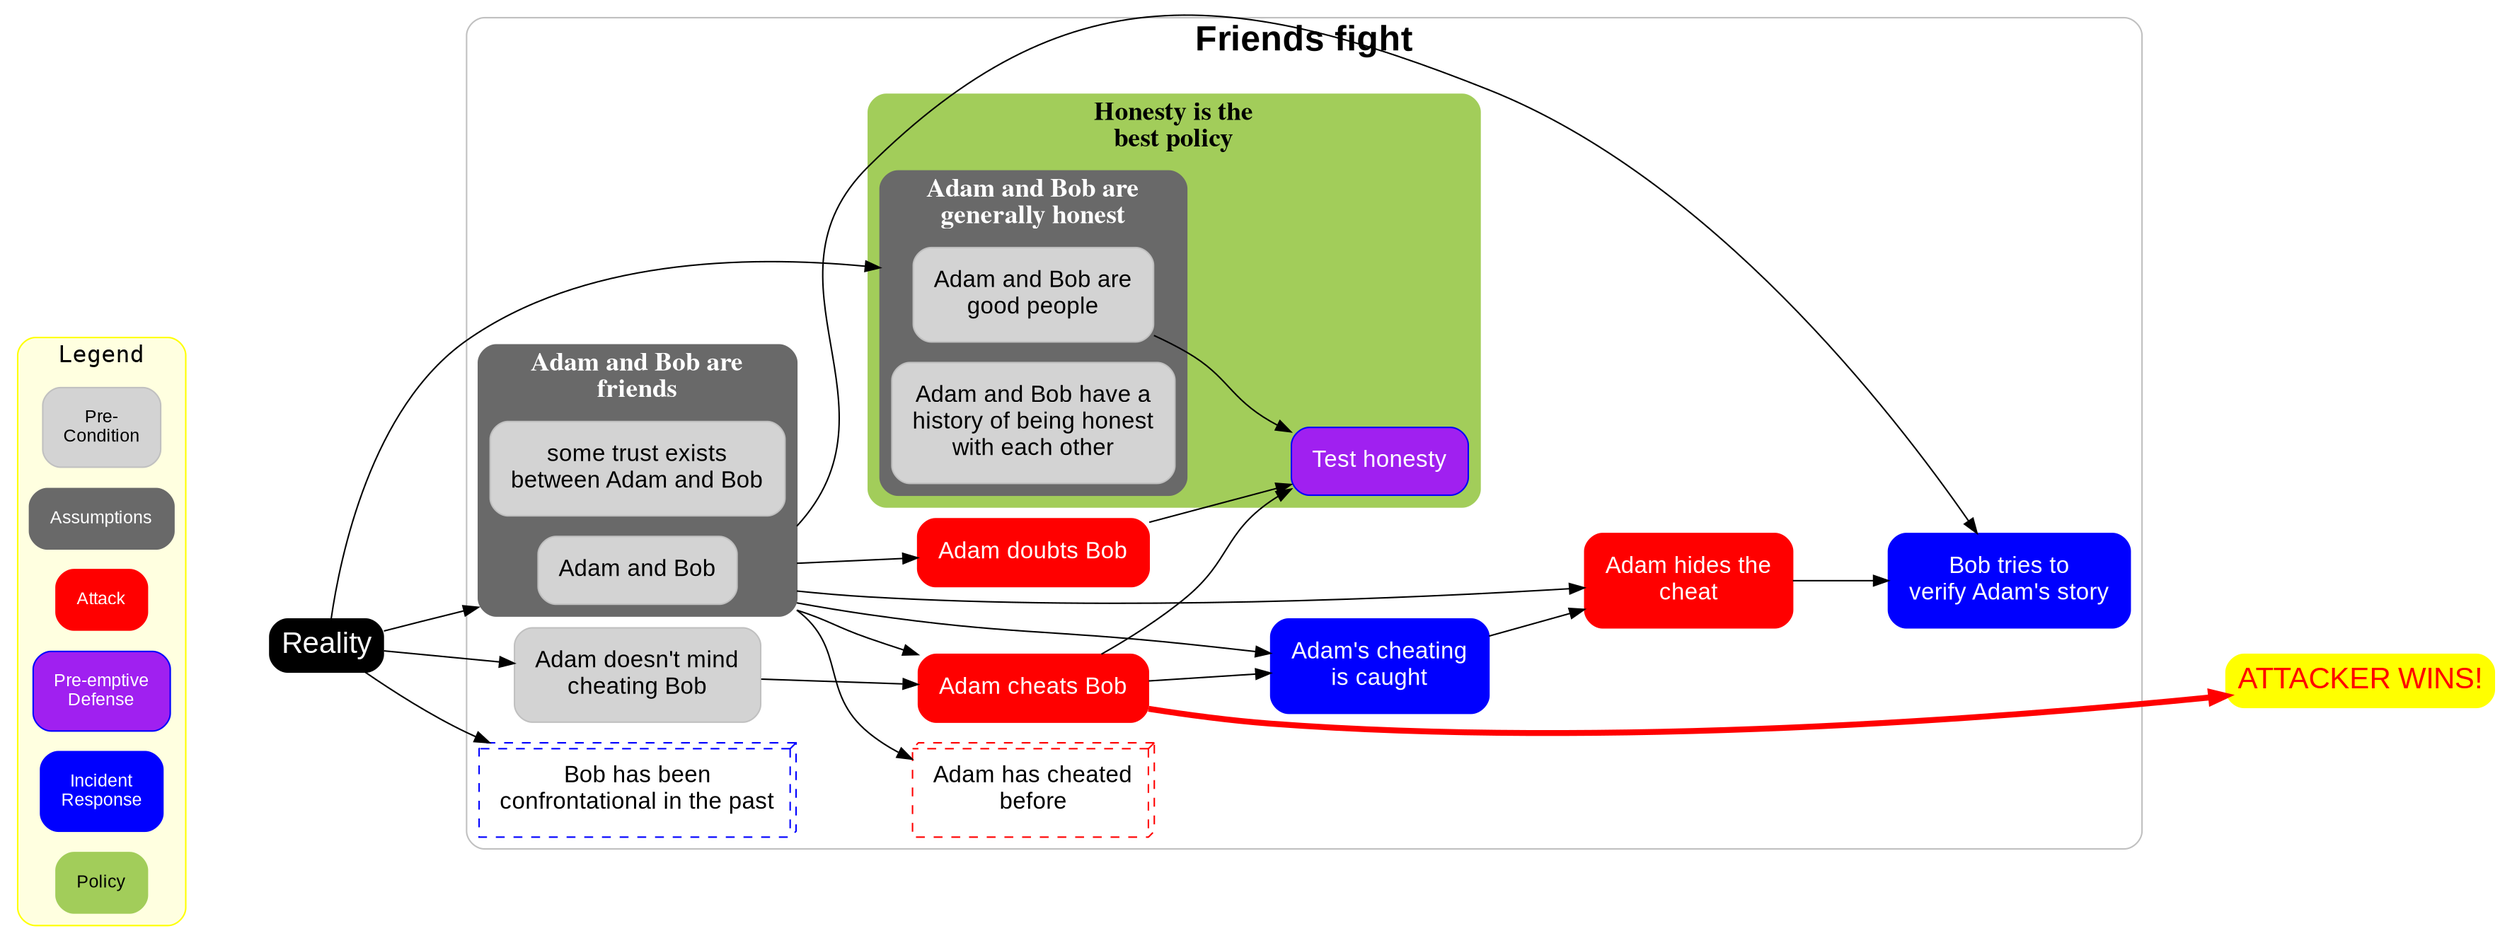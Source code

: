 digraph "top" {
  // Base Styling
  compound=true
  graph[style="filled, rounded" rankdir="LR" splines="true" overlap="false" nodesep="0.2" ranksep="0.9"];

  // Start and end nodes
  reality[ label="Reality"  fontname="Arial"  fontsize="20"  fontcolor="white"  fillcolor="black"  color="black"  shape="box"  style="filled, rounded" ]
  attacker_wins[ label="ATTACKER WINS!"  fontname="Arial"  fontsize="20"  fontcolor="red"  fillcolor="yellow"  color="yellow"  shape="box"  style="filled, rounded" ]
  subgraph cluster_Friends_fight {
    label=<<B>Friends fight</B>>
    graph[style="filled, rounded" rankdir="LR" splines="true" overlap="false" nodesep="0.2" ranksep="0.9" fontname="Arial"  fontsize="24"  fontcolor="black"  fillcolor="transparent"  color="gray" ];
    subgraph cluster_Adam_and_Bob_are_friends {
      label=<<B>Adam and Bob are<br></br>friends</B>>
      graph[style="filled, rounded" rankdir="LR" splines="true" overlap="false" nodesep="0.2" ranksep="0.9" fontname="Times"  fontsize="18"  fontcolor="white"  fillcolor="dimgray"  color="dimgray" ];
      some_trust_exists_between_Adam_and_Bob[label="some trust exists\nbetween Adam and Bob"  shape="box"  style="filled, rounded"  margin="0.2"  fontname="Arial"  fontsize="16"  fontcolor="black"  fillcolor="lightgray"  color="gray"]
      Adam_and_Bob[label="Adam and Bob"  shape="box"  style="filled, rounded"  margin="0.2"  fontname="Arial"  fontsize="16"  fontcolor="black"  fillcolor="lightgray"  color="gray"]
      {rank="same"; Adam_and_Bob; some_trust_exists_between_Adam_and_Bob; }
    }
    subgraph cluster_Honesty_is_the_best_policy {
      label=<<B>Honesty is the<br></br>best policy</B>>
      graph[style="filled, rounded" rankdir="LR" splines="true" overlap="false" nodesep="0.2" ranksep="0.9" fontname="Times"  fontsize="18"  fontcolor="black"  fillcolor="darkolivegreen3"  color="darkolivegreen3" ];
    subgraph cluster_Adam_and_Bob_are_generally_honest {
      label=<<B>Adam and Bob are<br></br>generally honest</B>>
      graph[style="filled, rounded" rankdir="LR" splines="true" overlap="false" nodesep="0.2" ranksep="0.9" fontname="Times"  fontsize="18"  fontcolor="white"  fillcolor="dimgray"  color="dimgray" ];
      Adam_and_Bob_are_good_people[label="Adam and Bob are\ngood people"  shape="box"  style="filled, rounded"  margin="0.2"  fontname="Arial"  fontsize="16"  fontcolor="black"  fillcolor="lightgray"  color="gray"]
      Adam_and_Bob_have_a_history_of_being_honest_with_each_other[label="Adam and Bob have a\nhistory of being honest\nwith each other"  shape="box"  style="filled, rounded"  margin="0.2"  fontname="Arial"  fontsize="16"  fontcolor="black"  fillcolor="lightgray"  color="gray"]
      {rank="same"; Adam_and_Bob_are_good_people; Adam_and_Bob_have_a_history_of_being_honest_with_each_other; }
    }
      Test_honesty[label="Test honesty"  shape="box"  style="filled, rounded"  margin="0.2"  fontname="Arial"  fontsize="16"  fontcolor="white"  fillcolor="purple"  color="blue"]
      {rank="same"; }
    }
    Adam_doubts_Bob[label="Adam doubts Bob"  shape="box"  style="filled, rounded"  margin="0.2"  fontname="Arial"  fontsize="16"  fontcolor="white"  fillcolor="red"  color="red"]
    Adam_doesnt_mind_cheating_Bob[label="Adam doesn't mind\ncheating Bob"  shape="box"  style="filled, rounded"  margin="0.2"  fontname="Arial"  fontsize="16"  fontcolor="black"  fillcolor="lightgray"  color="gray"]
    Bob_has_been_confrontational_in_the_past[label="Bob has been\nconfrontational in the past"  shape="box3d"  style="filled, dashed"  margin="0.2"  fontname="Arial"  fontsize="16"  fontcolor="black"  fillcolor="transparent"  color="blue"]
    Adams_cheating_is_caught[label="Adam's cheating\nis caught"  shape="box"  style="filled, rounded"  margin="0.2"  fontname="Arial"  fontsize="16"  fontcolor="white"  fillcolor="blue"  color="blue"]
    Bob_tries_to_verify_Adams_story[label="Bob tries to\nverify Adam's story"  shape="box"  style="filled, rounded"  margin="0.2"  fontname="Arial"  fontsize="16"  fontcolor="white"  fillcolor="blue"  color="blue"]
    Adam_cheats_Bob[label="Adam cheats Bob"  shape="box"  style="filled, rounded"  margin="0.2"  fontname="Arial"  fontsize="16"  fontcolor="white"  fillcolor="red"  color="red"]
    Adam_hides_the_cheat[label="Adam hides the\ncheat"  shape="box"  style="filled, rounded"  margin="0.2"  fontname="Arial"  fontsize="16"  fontcolor="white"  fillcolor="red"  color="red"]
    Adam_has_cheated_before[label="Adam has cheated\nbefore"  shape="box3d"  style="filled, dashed"  margin="0.2"  fontname="Arial"  fontsize="16"  fontcolor="black"  fillcolor="transparent"  color="red"]
    {rank="same"; Adam_doesnt_mind_cheating_Bob; }
  }
  Adam_and_Bob -> Adam_doubts_Bob[ltail=cluster_Adam_and_Bob_are_friends]
  Adam_and_Bob -> Adam_cheats_Bob[ltail=cluster_Adam_and_Bob_are_friends]
  Adam_and_Bob -> Adam_hides_the_cheat[ltail=cluster_Adam_and_Bob_are_friends]
  Adam_and_Bob -> Adam_has_cheated_before[ltail=cluster_Adam_and_Bob_are_friends]
  Adam_and_Bob -> Adams_cheating_is_caught[ltail=cluster_Adam_and_Bob_are_friends]
  Adam_and_Bob -> Bob_tries_to_verify_Adams_story[ltail=cluster_Adam_and_Bob_are_friends]
  Adam_doesnt_mind_cheating_Bob -> Adam_cheats_Bob
  Adams_cheating_is_caught -> Adam_hides_the_cheat
  Adam_hides_the_cheat -> Bob_tries_to_verify_Adams_story
  reality -> Adam_and_Bob[lhead=cluster_Adam_and_Bob_are_friends]
  reality -> Adam_and_Bob_are_good_people[lhead=cluster_Adam_and_Bob_are_generally_honest]
  reality -> Adam_doesnt_mind_cheating_Bob
  reality -> Bob_has_been_confrontational_in_the_past
  Adam_and_Bob_are_good_people -> Test_honesty[ltail=Adam_and_Bob_are_generally_honest]
  Adam_doubts_Bob -> Test_honesty
  Adam_cheats_Bob -> Test_honesty
  Adam_cheats_Bob -> Adams_cheating_is_caught
  Bob_tries_to_verify_Adams_story -> attacker_wins[style="invis"]
  Bob_has_been_confrontational_in_the_past -> attacker_wins[style="invis"]
  Test_honesty -> attacker_wins[style="invis"]
  Test_honesty -> attacker_wins[style="invis"]
  Test_honesty -> attacker_wins[style="invis"]
  Adam_has_cheated_before -> attacker_wins[style="invis"]
  Bob_tries_to_verify_Adams_story -> attacker_wins[style="invis"]
  Adam_cheats_Bob -> attacker_wins[ penwidth="4"  color="red" ]
  subgraph cluster_Legend {
    label="Legend"
    graph[style="filled, rounded" rankdir="LR" fontsize="16" splines="true" overlap="false" nodesep="0.1" ranksep="0.2" fontname="Courier" fillcolor="lightyellow" color="yellow"];
    A[label="Pre-\nCondition"  shape="box"  style="filled, rounded"  margin="0.2"  fontname="Arial"  fontsize="12"  fontcolor="black"  fillcolor="lightgray"  color="gray"]
    B[label="Assumptions"  shape="box"  style="filled, rounded"  margin="0.2"  fontname="Arial"  fontsize="12"  fontcolor="white"  fillcolor="dimgray"  color="dimgray"]
    C[label="Attack"  shape="box"  style="filled, rounded"  margin="0.2"  fontname="Arial"  fontsize="12"  fontcolor="white"  fillcolor="red"  color="red"]
    D[label="Pre-emptive\nDefense"  shape="box"  style="filled, rounded"  margin="0.2"  fontname="Arial"  fontsize="12"  fontcolor="white"  fillcolor="purple"  color="blue"]
    E[label="Incident\nResponse"  shape="box"  style="filled, rounded"  margin="0.2"  fontname="Arial"  fontsize="12"  fontcolor="white"  fillcolor="blue"  color="blue"]
    F[label="Policy"  shape="box"  style="filled, rounded"  margin="0.2"  fontname="Arial"  fontsize="12"  fontcolor="black"  fillcolor="darkolivegreen3"  color="darkolivegreen3"]
  }
  A -> reality [style="invis" ltail="cluster_Legend"]
  B -> reality [style="invis" ltail="cluster_Legend"]
  C -> reality [style="invis" ltail="cluster_Legend"]
  D -> reality [style="invis" ltail="cluster_Legend"]
  E -> reality [style="invis" ltail="cluster_Legend"]
  F -> reality [style="invis" ltail="cluster_Legend"]
}
